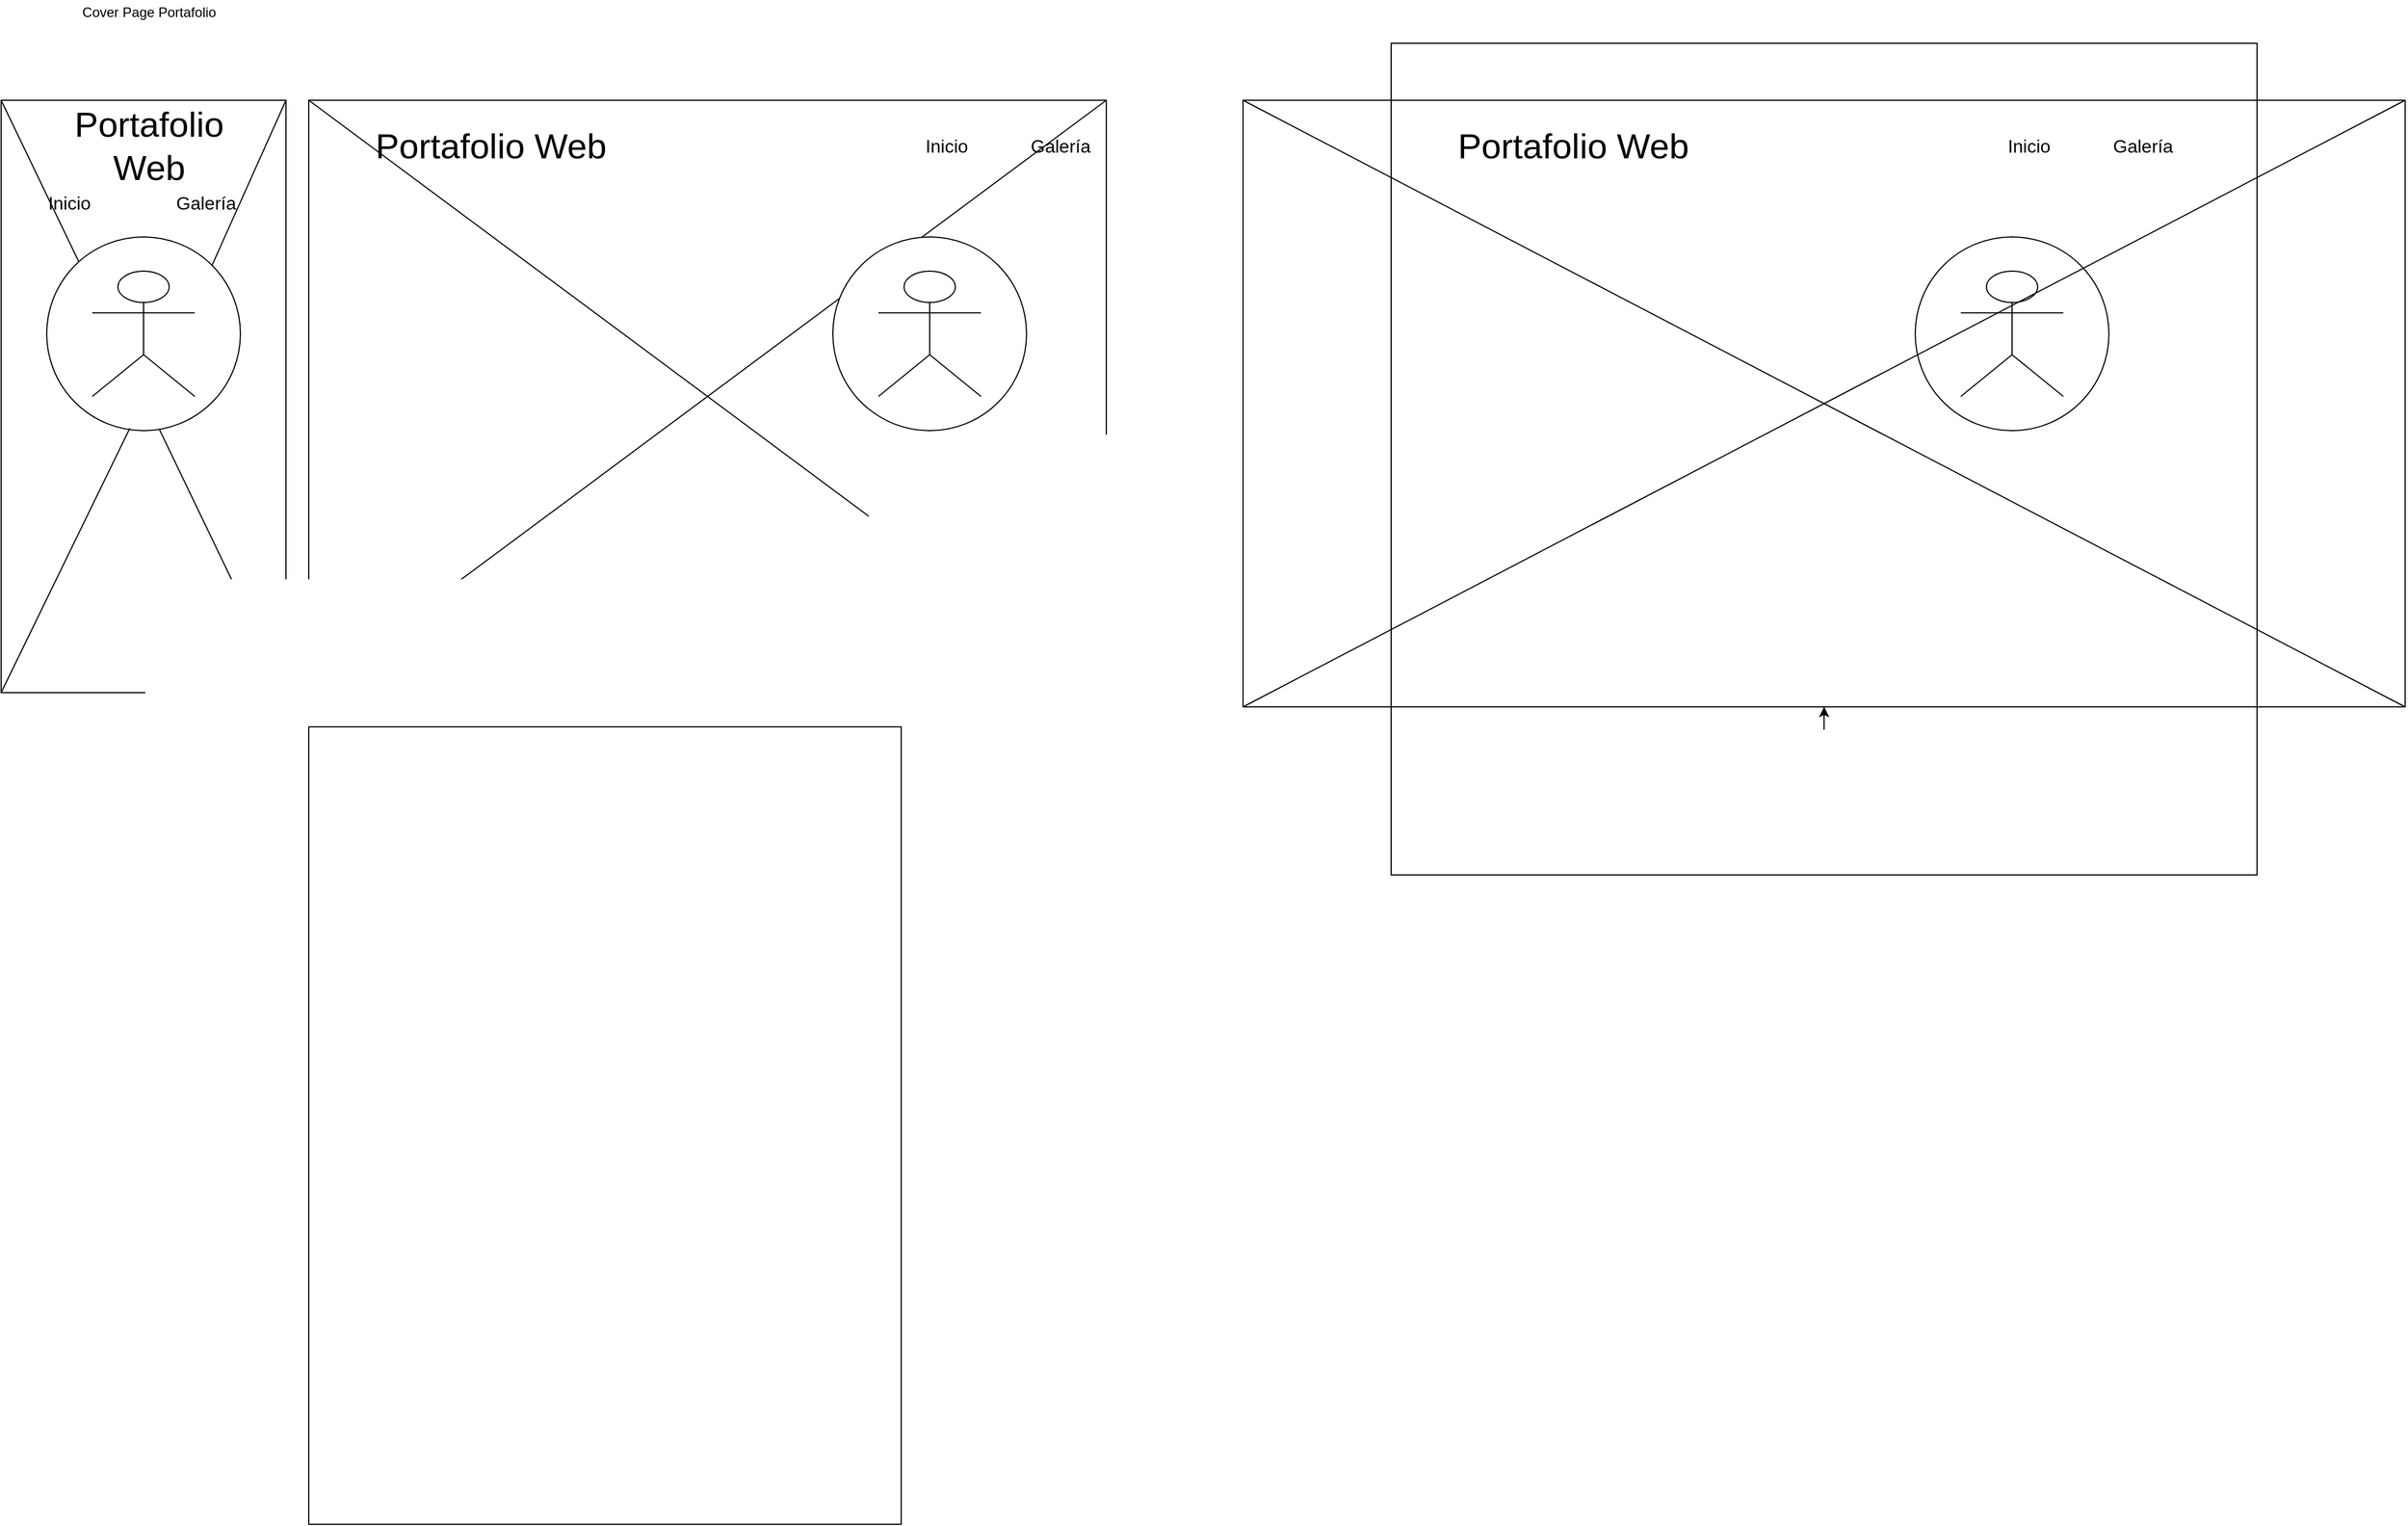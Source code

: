 <mxfile version="13.7.9" type="device"><diagram id="TVRLxBg_jeRX5fFNaOIJ" name="Page-1"><mxGraphModel dx="1412" dy="846" grid="1" gridSize="10" guides="1" tooltips="1" connect="1" arrows="1" fold="1" page="1" pageScale="1" pageWidth="1100" pageHeight="850" math="0" shadow="0"><root><mxCell id="0"/><mxCell id="1" parent="0"/><mxCell id="LJBU-VAnCsG5Pyl1tN5j-1" value="" style="rounded=0;whiteSpace=wrap;html=1;" vertex="1" parent="1"><mxGeometry x="20" y="100" width="250" height="520" as="geometry"/></mxCell><mxCell id="LJBU-VAnCsG5Pyl1tN5j-2" value="" style="rounded=0;whiteSpace=wrap;html=1;" vertex="1" parent="1"><mxGeometry x="290" y="100" width="700" height="520" as="geometry"/></mxCell><mxCell id="LJBU-VAnCsG5Pyl1tN5j-4" value="" style="rounded=0;whiteSpace=wrap;html=1;rotation=90;" vertex="1" parent="1"><mxGeometry x="1353.75" y="-143.75" width="532.5" height="1020" as="geometry"/></mxCell><mxCell id="LJBU-VAnCsG5Pyl1tN5j-5" value="" style="rounded=0;whiteSpace=wrap;html=1;rotation=90;" vertex="1" parent="1"><mxGeometry x="200" y="740" width="700" height="520" as="geometry"/></mxCell><mxCell id="LJBU-VAnCsG5Pyl1tN5j-6" value="Cover Page Portafolio" style="text;html=1;strokeColor=none;fillColor=none;align=center;verticalAlign=middle;whiteSpace=wrap;rounded=0;" vertex="1" parent="1"><mxGeometry x="20" y="12.5" width="260" height="20" as="geometry"/></mxCell><mxCell id="LJBU-VAnCsG5Pyl1tN5j-8" value="" style="endArrow=none;html=1;exitX=1;exitY=0;exitDx=0;exitDy=0;" edge="1" parent="1" source="LJBU-VAnCsG5Pyl1tN5j-10"><mxGeometry width="50" height="50" relative="1" as="geometry"><mxPoint x="220" y="150" as="sourcePoint"/><mxPoint x="270" y="100" as="targetPoint"/></mxGeometry></mxCell><mxCell id="LJBU-VAnCsG5Pyl1tN5j-9" value="" style="endArrow=none;html=1;exitX=1;exitY=1;exitDx=0;exitDy=0;entryX=0;entryY=0;entryDx=0;entryDy=0;" edge="1" parent="1" source="LJBU-VAnCsG5Pyl1tN5j-1" target="LJBU-VAnCsG5Pyl1tN5j-1"><mxGeometry width="50" height="50" relative="1" as="geometry"><mxPoint x="30" y="630.0" as="sourcePoint"/><mxPoint x="280" y="110" as="targetPoint"/></mxGeometry></mxCell><mxCell id="LJBU-VAnCsG5Pyl1tN5j-10" value="" style="ellipse;whiteSpace=wrap;html=1;aspect=fixed;" vertex="1" parent="1"><mxGeometry x="60" y="220" width="170" height="170" as="geometry"/></mxCell><mxCell id="LJBU-VAnCsG5Pyl1tN5j-11" value="" style="endArrow=none;html=1;exitX=0;exitY=1;exitDx=0;exitDy=0;entryX=0.429;entryY=0.988;entryDx=0;entryDy=0;entryPerimeter=0;" edge="1" parent="1" source="LJBU-VAnCsG5Pyl1tN5j-1" target="LJBU-VAnCsG5Pyl1tN5j-10"><mxGeometry width="50" height="50" relative="1" as="geometry"><mxPoint x="20" y="620.0" as="sourcePoint"/><mxPoint x="270" y="100" as="targetPoint"/></mxGeometry></mxCell><mxCell id="LJBU-VAnCsG5Pyl1tN5j-12" value="" style="shape=umlActor;verticalLabelPosition=bottom;verticalAlign=top;html=1;outlineConnect=0;" vertex="1" parent="1"><mxGeometry x="100" y="250" width="90" height="110" as="geometry"/></mxCell><mxCell id="LJBU-VAnCsG5Pyl1tN5j-15" value="Portafolio Web" style="text;html=1;strokeColor=none;fillColor=none;align=center;verticalAlign=middle;whiteSpace=wrap;rounded=0;fontSize=31;" vertex="1" parent="1"><mxGeometry x="70" y="130" width="160" height="20" as="geometry"/></mxCell><mxCell id="LJBU-VAnCsG5Pyl1tN5j-16" value="Inicio" style="text;html=1;strokeColor=none;fillColor=none;align=center;verticalAlign=middle;whiteSpace=wrap;rounded=0;fontSize=16;" vertex="1" parent="1"><mxGeometry x="60" y="180" width="40" height="20" as="geometry"/></mxCell><mxCell id="LJBU-VAnCsG5Pyl1tN5j-17" value="Galería" style="text;html=1;strokeColor=none;fillColor=none;align=center;verticalAlign=middle;whiteSpace=wrap;rounded=0;fontSize=16;" vertex="1" parent="1"><mxGeometry x="180" y="180" width="40" height="20" as="geometry"/></mxCell><mxCell id="LJBU-VAnCsG5Pyl1tN5j-20" value="Portafolio Web" style="text;html=1;strokeColor=none;fillColor=none;align=center;verticalAlign=middle;whiteSpace=wrap;rounded=0;fontSize=31;" vertex="1" parent="1"><mxGeometry x="310" y="130" width="280" height="20" as="geometry"/></mxCell><mxCell id="LJBU-VAnCsG5Pyl1tN5j-21" value="Inicio" style="text;html=1;strokeColor=none;fillColor=none;align=center;verticalAlign=middle;whiteSpace=wrap;rounded=0;fontSize=16;" vertex="1" parent="1"><mxGeometry x="830" y="130" width="40" height="20" as="geometry"/></mxCell><mxCell id="LJBU-VAnCsG5Pyl1tN5j-22" value="Galería" style="text;html=1;strokeColor=none;fillColor=none;align=center;verticalAlign=middle;whiteSpace=wrap;rounded=0;fontSize=16;" vertex="1" parent="1"><mxGeometry x="930" y="130" width="40" height="20" as="geometry"/></mxCell><mxCell id="LJBU-VAnCsG5Pyl1tN5j-23" value="" style="endArrow=none;html=1;fontSize=16;entryX=0;entryY=0;entryDx=0;entryDy=0;exitX=1;exitY=1;exitDx=0;exitDy=0;" edge="1" parent="1" source="LJBU-VAnCsG5Pyl1tN5j-2" target="LJBU-VAnCsG5Pyl1tN5j-2"><mxGeometry width="50" height="50" relative="1" as="geometry"><mxPoint x="620" y="320" as="sourcePoint"/><mxPoint x="670" y="270" as="targetPoint"/></mxGeometry></mxCell><mxCell id="LJBU-VAnCsG5Pyl1tN5j-24" value="" style="endArrow=none;html=1;fontSize=16;entryX=1;entryY=0;entryDx=0;entryDy=0;exitX=0;exitY=1;exitDx=0;exitDy=0;" edge="1" parent="1" source="LJBU-VAnCsG5Pyl1tN5j-2" target="LJBU-VAnCsG5Pyl1tN5j-2"><mxGeometry width="50" height="50" relative="1" as="geometry"><mxPoint x="620" y="320" as="sourcePoint"/><mxPoint x="670" y="270" as="targetPoint"/></mxGeometry></mxCell><mxCell id="LJBU-VAnCsG5Pyl1tN5j-25" style="edgeStyle=orthogonalEdgeStyle;rounded=0;orthogonalLoop=1;jettySize=auto;html=1;exitX=1;exitY=0.5;exitDx=0;exitDy=0;fontSize=16;" edge="1" parent="1" source="LJBU-VAnCsG5Pyl1tN5j-4" target="LJBU-VAnCsG5Pyl1tN5j-4"><mxGeometry relative="1" as="geometry"/></mxCell><mxCell id="LJBU-VAnCsG5Pyl1tN5j-26" value="" style="ellipse;whiteSpace=wrap;html=1;aspect=fixed;" vertex="1" parent="1"><mxGeometry x="750" y="220" width="170" height="170" as="geometry"/></mxCell><mxCell id="LJBU-VAnCsG5Pyl1tN5j-27" value="" style="shape=umlActor;verticalLabelPosition=bottom;verticalAlign=top;html=1;outlineConnect=0;" vertex="1" parent="1"><mxGeometry x="790" y="250" width="90" height="110" as="geometry"/></mxCell><mxCell id="LJBU-VAnCsG5Pyl1tN5j-28" value="Portafolio Web" style="text;html=1;strokeColor=none;fillColor=none;align=center;verticalAlign=middle;whiteSpace=wrap;rounded=0;fontSize=31;" vertex="1" parent="1"><mxGeometry x="1260" y="130" width="280" height="20" as="geometry"/></mxCell><mxCell id="LJBU-VAnCsG5Pyl1tN5j-29" value="Inicio" style="text;html=1;strokeColor=none;fillColor=none;align=center;verticalAlign=middle;whiteSpace=wrap;rounded=0;fontSize=16;" vertex="1" parent="1"><mxGeometry x="1780" y="130" width="40" height="20" as="geometry"/></mxCell><mxCell id="LJBU-VAnCsG5Pyl1tN5j-30" value="Galería" style="text;html=1;strokeColor=none;fillColor=none;align=center;verticalAlign=middle;whiteSpace=wrap;rounded=0;fontSize=16;" vertex="1" parent="1"><mxGeometry x="1880" y="130" width="40" height="20" as="geometry"/></mxCell><mxCell id="LJBU-VAnCsG5Pyl1tN5j-31" value="" style="ellipse;whiteSpace=wrap;html=1;aspect=fixed;" vertex="1" parent="1"><mxGeometry x="1700" y="220" width="170" height="170" as="geometry"/></mxCell><mxCell id="LJBU-VAnCsG5Pyl1tN5j-32" value="" style="shape=umlActor;verticalLabelPosition=bottom;verticalAlign=top;html=1;outlineConnect=0;" vertex="1" parent="1"><mxGeometry x="1740" y="250" width="90" height="110" as="geometry"/></mxCell><mxCell id="LJBU-VAnCsG5Pyl1tN5j-33" value="" style="endArrow=none;html=1;fontSize=16;entryX=0;entryY=1;entryDx=0;entryDy=0;exitX=1;exitY=0;exitDx=0;exitDy=0;" edge="1" parent="1" source="LJBU-VAnCsG5Pyl1tN5j-4" target="LJBU-VAnCsG5Pyl1tN5j-4"><mxGeometry width="50" height="50" relative="1" as="geometry"><mxPoint x="1460" y="490" as="sourcePoint"/><mxPoint x="1510" y="440" as="targetPoint"/></mxGeometry></mxCell><mxCell id="LJBU-VAnCsG5Pyl1tN5j-34" value="" style="endArrow=none;html=1;fontSize=16;exitX=1;exitY=1;exitDx=0;exitDy=0;entryX=0;entryY=0;entryDx=0;entryDy=0;" edge="1" parent="1" source="LJBU-VAnCsG5Pyl1tN5j-4" target="LJBU-VAnCsG5Pyl1tN5j-4"><mxGeometry width="50" height="50" relative="1" as="geometry"><mxPoint x="1460" y="490" as="sourcePoint"/><mxPoint x="1510" y="440" as="targetPoint"/></mxGeometry></mxCell><mxCell id="LJBU-VAnCsG5Pyl1tN5j-35" value="" style="rounded=0;whiteSpace=wrap;html=1;fontSize=16;fillColor=none;" vertex="1" parent="1"><mxGeometry x="1240" y="50" width="760" height="730" as="geometry"/></mxCell></root></mxGraphModel></diagram></mxfile>
